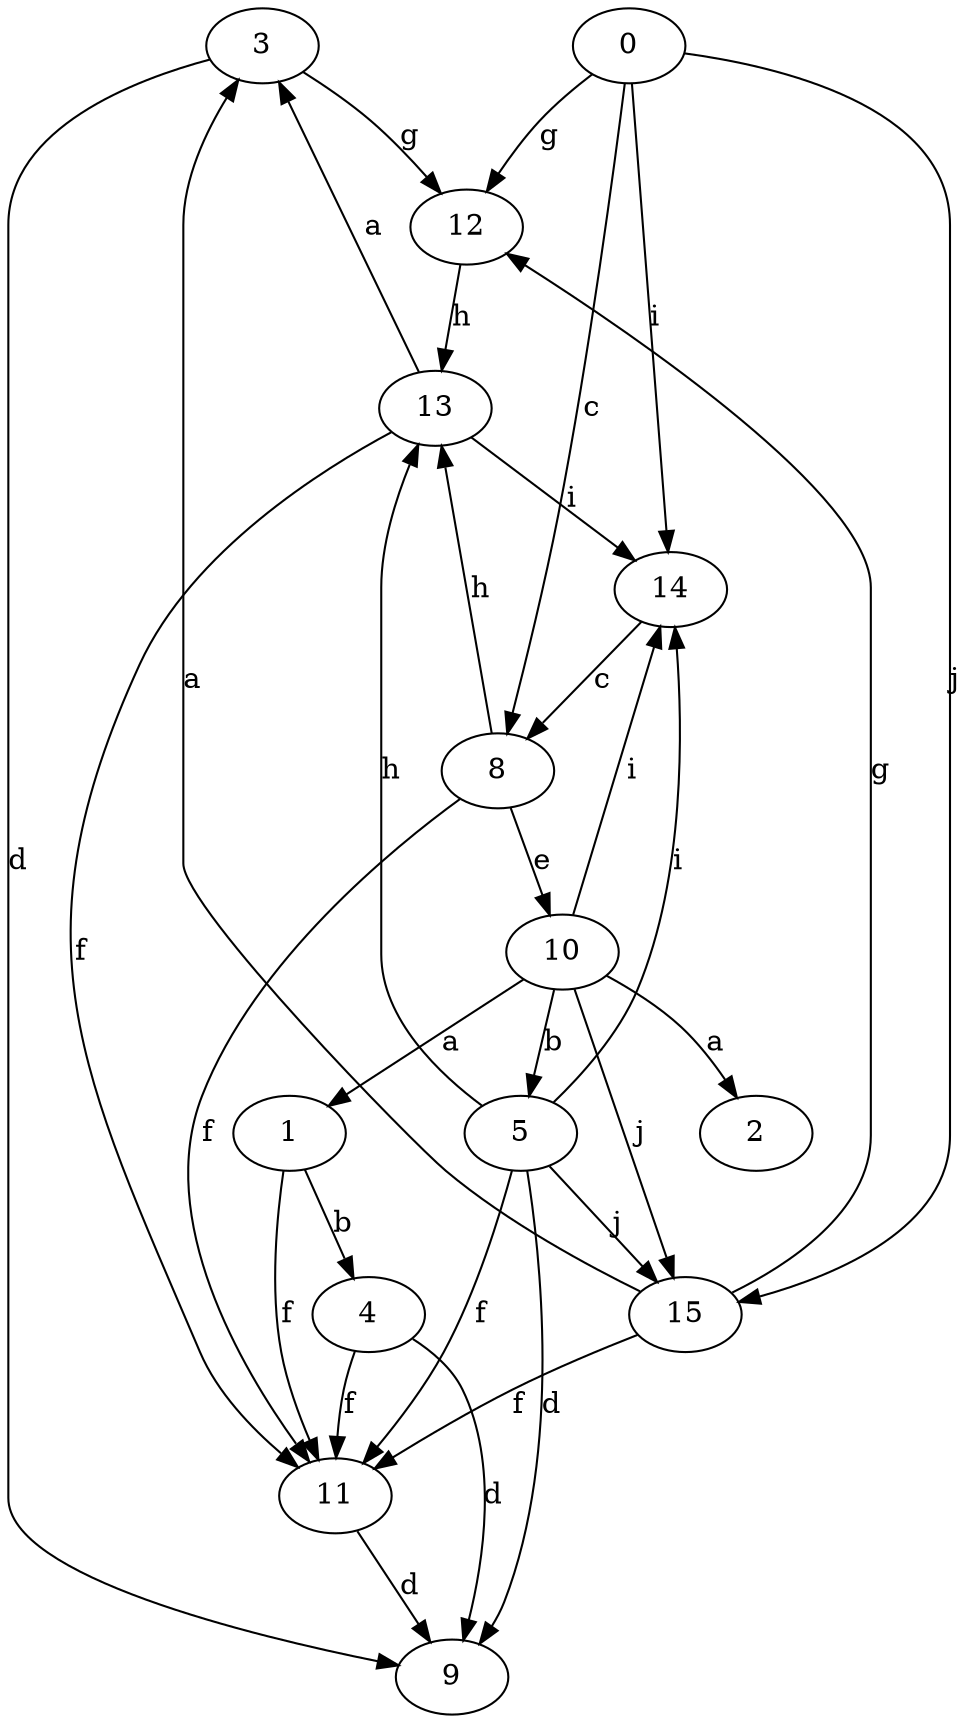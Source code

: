 strict digraph  {
1;
2;
3;
4;
5;
8;
9;
10;
11;
12;
0;
13;
14;
15;
1 -> 4  [label=b];
1 -> 11  [label=f];
3 -> 9  [label=d];
3 -> 12  [label=g];
4 -> 9  [label=d];
4 -> 11  [label=f];
5 -> 9  [label=d];
5 -> 11  [label=f];
5 -> 13  [label=h];
5 -> 14  [label=i];
5 -> 15  [label=j];
8 -> 10  [label=e];
8 -> 11  [label=f];
8 -> 13  [label=h];
10 -> 1  [label=a];
10 -> 2  [label=a];
10 -> 5  [label=b];
10 -> 14  [label=i];
10 -> 15  [label=j];
11 -> 9  [label=d];
12 -> 13  [label=h];
0 -> 8  [label=c];
0 -> 12  [label=g];
0 -> 14  [label=i];
0 -> 15  [label=j];
13 -> 3  [label=a];
13 -> 11  [label=f];
13 -> 14  [label=i];
14 -> 8  [label=c];
15 -> 3  [label=a];
15 -> 11  [label=f];
15 -> 12  [label=g];
}
